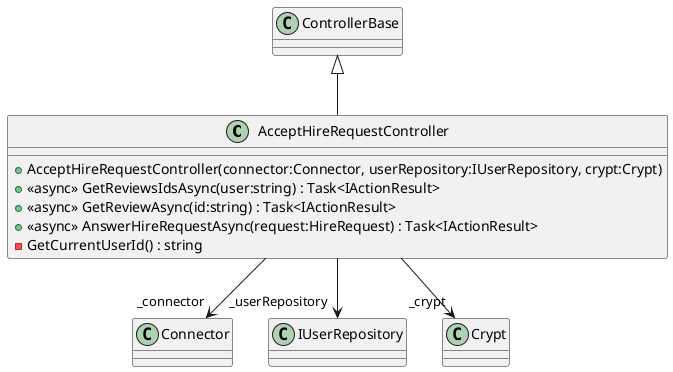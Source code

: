 @startuml
class AcceptHireRequestController {
    + AcceptHireRequestController(connector:Connector, userRepository:IUserRepository, crypt:Crypt)
    + <<async>> GetReviewsIdsAsync(user:string) : Task<IActionResult>
    + <<async>> GetReviewAsync(id:string) : Task<IActionResult>
    + <<async>> AnswerHireRequestAsync(request:HireRequest) : Task<IActionResult>
    - GetCurrentUserId() : string
}
ControllerBase <|-- AcceptHireRequestController
AcceptHireRequestController --> "_connector" Connector
AcceptHireRequestController --> "_userRepository" IUserRepository
AcceptHireRequestController --> "_crypt" Crypt
@enduml

